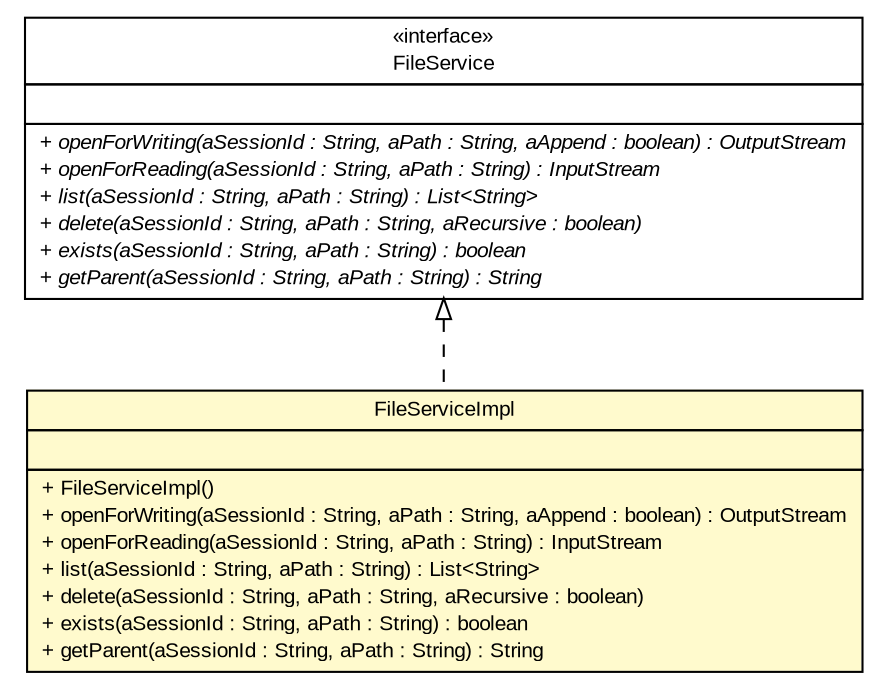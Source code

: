 #!/usr/local/bin/dot
#
# Class diagram 
# Generated by UMLGraph version R5_6 (http://www.umlgraph.org/)
#

digraph G {
	edge [fontname="arial",fontsize=10,labelfontname="arial",labelfontsize=10];
	node [fontname="arial",fontsize=10,shape=plaintext];
	nodesep=0.25;
	ranksep=0.5;
	// de.exb.platform.cloud.fileservice.service.FileServiceImpl
	c292 [label=<<table title="de.exb.platform.cloud.fileservice.service.FileServiceImpl" border="0" cellborder="1" cellspacing="0" cellpadding="2" port="p" bgcolor="lemonChiffon" href="./FileServiceImpl.html">
		<tr><td><table border="0" cellspacing="0" cellpadding="1">
<tr><td align="center" balign="center"> FileServiceImpl </td></tr>
		</table></td></tr>
		<tr><td><table border="0" cellspacing="0" cellpadding="1">
<tr><td align="left" balign="left">  </td></tr>
		</table></td></tr>
		<tr><td><table border="0" cellspacing="0" cellpadding="1">
<tr><td align="left" balign="left"> + FileServiceImpl() </td></tr>
<tr><td align="left" balign="left"> + openForWriting(aSessionId : String, aPath : String, aAppend : boolean) : OutputStream </td></tr>
<tr><td align="left" balign="left"> + openForReading(aSessionId : String, aPath : String) : InputStream </td></tr>
<tr><td align="left" balign="left"> + list(aSessionId : String, aPath : String) : List&lt;String&gt; </td></tr>
<tr><td align="left" balign="left"> + delete(aSessionId : String, aPath : String, aRecursive : boolean) </td></tr>
<tr><td align="left" balign="left"> + exists(aSessionId : String, aPath : String) : boolean </td></tr>
<tr><td align="left" balign="left"> + getParent(aSessionId : String, aPath : String) : String </td></tr>
		</table></td></tr>
		</table>>, URL="./FileServiceImpl.html", fontname="arial", fontcolor="black", fontsize=10.0];
	// de.exb.platform.cloud.fileservice.service.FileService
	c294 [label=<<table title="de.exb.platform.cloud.fileservice.service.FileService" border="0" cellborder="1" cellspacing="0" cellpadding="2" port="p" href="./FileService.html">
		<tr><td><table border="0" cellspacing="0" cellpadding="1">
<tr><td align="center" balign="center"> &#171;interface&#187; </td></tr>
<tr><td align="center" balign="center"> FileService </td></tr>
		</table></td></tr>
		<tr><td><table border="0" cellspacing="0" cellpadding="1">
<tr><td align="left" balign="left">  </td></tr>
		</table></td></tr>
		<tr><td><table border="0" cellspacing="0" cellpadding="1">
<tr><td align="left" balign="left"><font face="arial italic" point-size="10.0"> + openForWriting(aSessionId : String, aPath : String, aAppend : boolean) : OutputStream </font></td></tr>
<tr><td align="left" balign="left"><font face="arial italic" point-size="10.0"> + openForReading(aSessionId : String, aPath : String) : InputStream </font></td></tr>
<tr><td align="left" balign="left"><font face="arial italic" point-size="10.0"> + list(aSessionId : String, aPath : String) : List&lt;String&gt; </font></td></tr>
<tr><td align="left" balign="left"><font face="arial italic" point-size="10.0"> + delete(aSessionId : String, aPath : String, aRecursive : boolean) </font></td></tr>
<tr><td align="left" balign="left"><font face="arial italic" point-size="10.0"> + exists(aSessionId : String, aPath : String) : boolean </font></td></tr>
<tr><td align="left" balign="left"><font face="arial italic" point-size="10.0"> + getParent(aSessionId : String, aPath : String) : String </font></td></tr>
		</table></td></tr>
		</table>>, URL="./FileService.html", fontname="arial", fontcolor="black", fontsize=10.0];
	//de.exb.platform.cloud.fileservice.service.FileServiceImpl implements de.exb.platform.cloud.fileservice.service.FileService
	c294:p -> c292:p [dir=back,arrowtail=empty,style=dashed];
}

